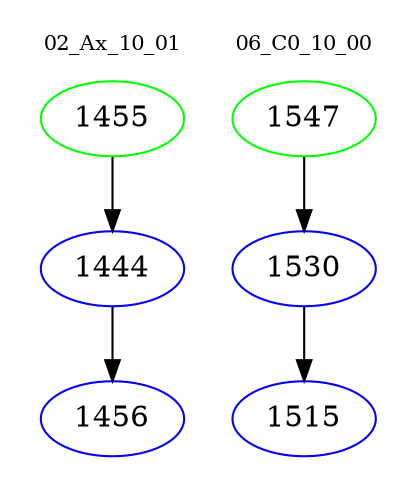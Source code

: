 digraph{
subgraph cluster_0 {
color = white
label = "02_Ax_10_01";
fontsize=10;
T0_1455 [label="1455", color="green"]
T0_1455 -> T0_1444 [color="black"]
T0_1444 [label="1444", color="blue"]
T0_1444 -> T0_1456 [color="black"]
T0_1456 [label="1456", color="blue"]
}
subgraph cluster_1 {
color = white
label = "06_C0_10_00";
fontsize=10;
T1_1547 [label="1547", color="green"]
T1_1547 -> T1_1530 [color="black"]
T1_1530 [label="1530", color="blue"]
T1_1530 -> T1_1515 [color="black"]
T1_1515 [label="1515", color="blue"]
}
}
